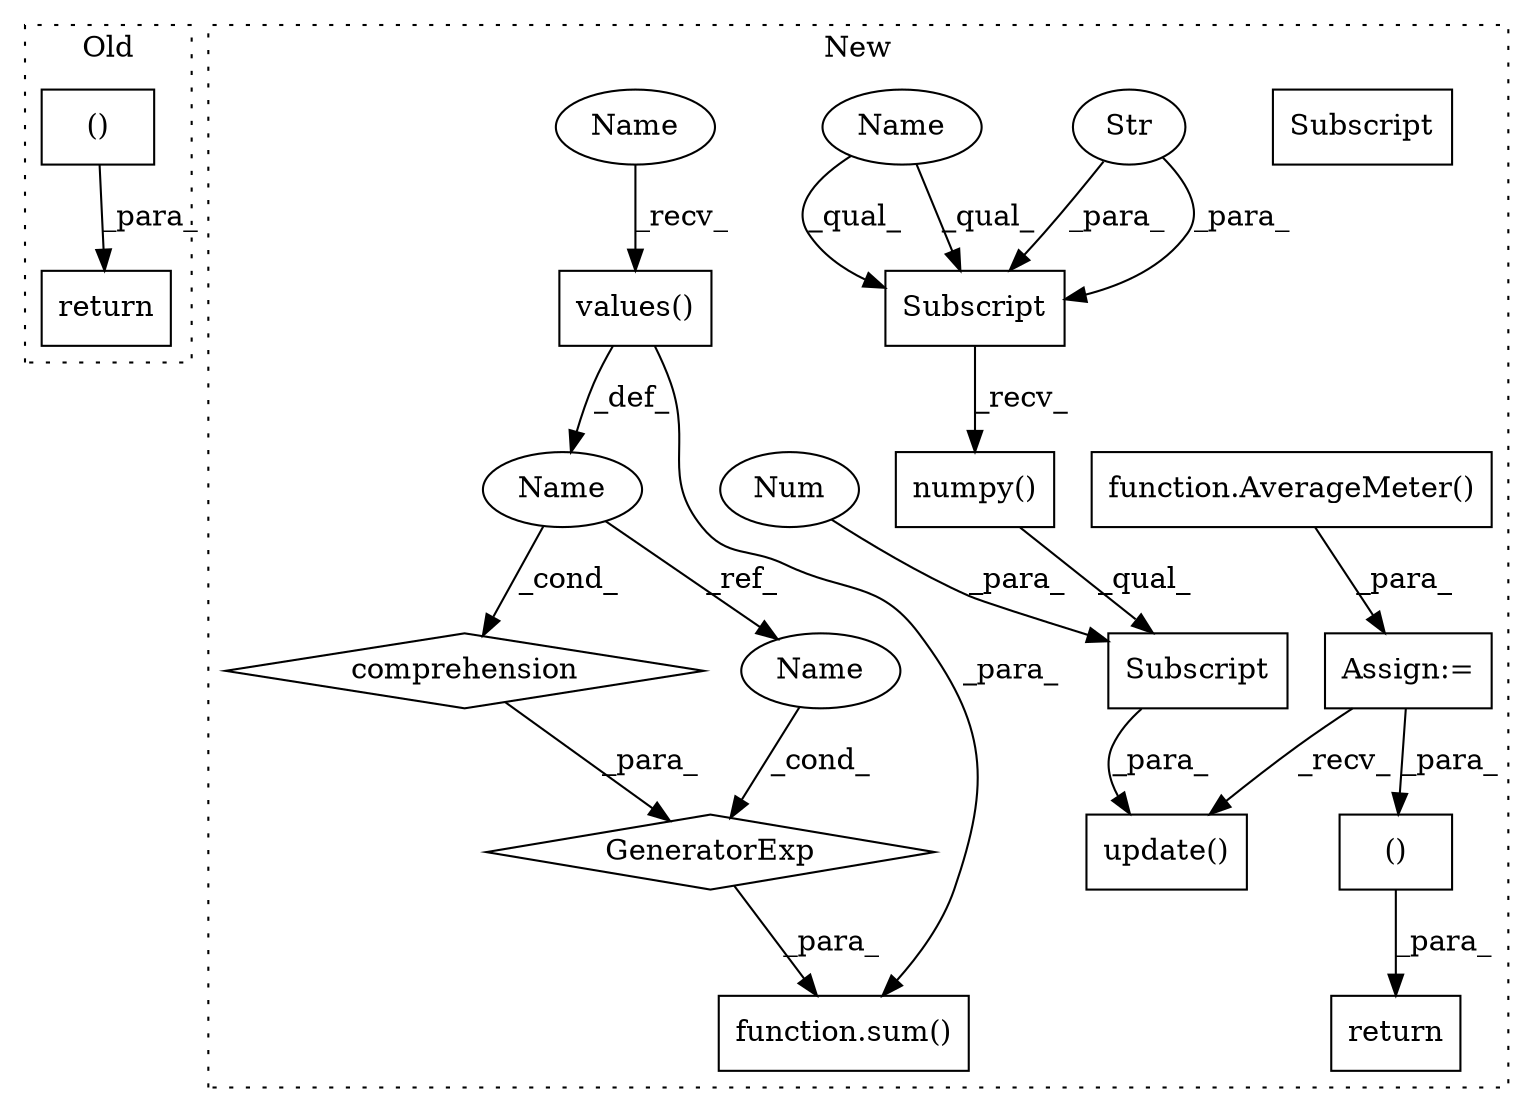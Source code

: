 digraph G {
subgraph cluster0 {
1 [label="()" a="54" s="4993" l="66" shape="box"];
3 [label="return" a="93" s="4963" l="7" shape="box"];
label = "Old";
style="dotted";
}
subgraph cluster1 {
2 [label="update()" a="75" s="4373,4453" l="32,1" shape="box"];
4 [label="Assign:=" a="68" s="3518" l="3" shape="box"];
5 [label="return" a="93" s="4944" l="7" shape="box"];
6 [label="()" a="54" s="4976" l="146" shape="box"];
7 [label="Subscript" a="63" s="4405,0" l="36,0" shape="box"];
8 [label="numpy()" a="75" s="4405" l="33" shape="box"];
9 [label="Subscript" a="63" s="4405,0" l="25,0" shape="box"];
10 [label="values()" a="75" s="3845" l="18" shape="box"];
11 [label="Str" a="66" s="4415" l="14" shape="ellipse"];
12 [label="GeneratorExp" a="55" s="3828" l="4" shape="diamond"];
13 [label="Name" a="87" s="3837" l="4" shape="ellipse"];
14 [label="comprehension" a="45" s="3833" l="3" shape="diamond"];
15 [label="Num" a="76" s="4439" l="1" shape="ellipse"];
16 [label="function.AverageMeter()" a="75" s="3521" l="14" shape="box"];
17 [label="function.sum()" a="75" s="3824,3832" l="4,32" shape="box"];
18 [label="Name" a="87" s="3828" l="4" shape="ellipse"];
19 [label="Name" a="87" s="3845" l="9" shape="ellipse"];
20 [label="Name" a="87" s="4405" l="9" shape="ellipse"];
21 [label="Subscript" a="63" s="4405,0" l="25,0" shape="box"];
label = "New";
style="dotted";
}
1 -> 3 [label="_para_"];
4 -> 2 [label="_recv_"];
4 -> 6 [label="_para_"];
6 -> 5 [label="_para_"];
7 -> 2 [label="_para_"];
8 -> 7 [label="_qual_"];
10 -> 17 [label="_para_"];
10 -> 13 [label="_def_"];
11 -> 21 [label="_para_"];
11 -> 21 [label="_para_"];
12 -> 17 [label="_para_"];
13 -> 14 [label="_cond_"];
13 -> 18 [label="_ref_"];
14 -> 12 [label="_para_"];
15 -> 7 [label="_para_"];
16 -> 4 [label="_para_"];
18 -> 12 [label="_cond_"];
19 -> 10 [label="_recv_"];
20 -> 21 [label="_qual_"];
20 -> 21 [label="_qual_"];
21 -> 8 [label="_recv_"];
}